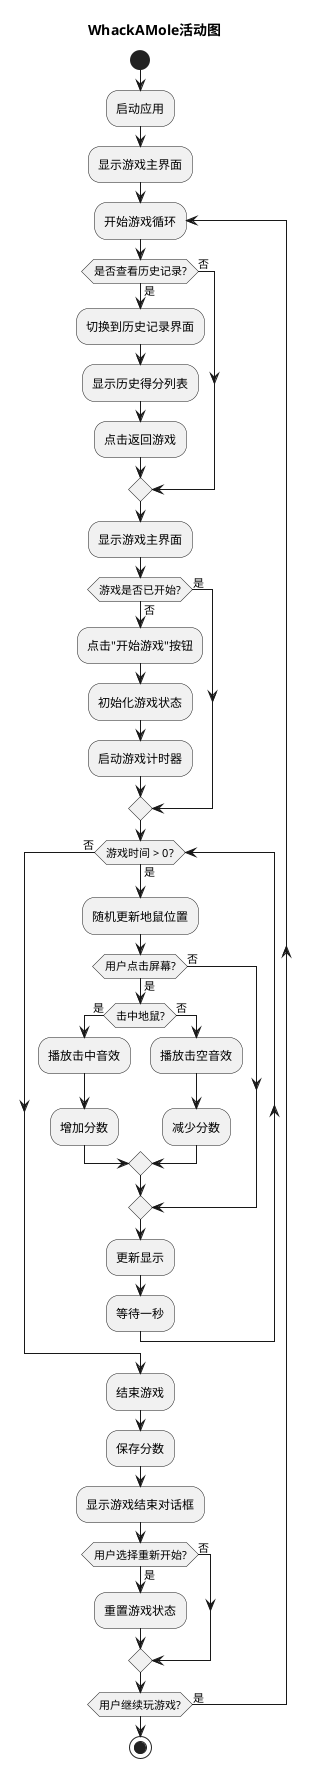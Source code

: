 @startuml

title WhackAMole活动图

start

:启动应用;

:显示游戏主界面;

repeat :开始游戏循环;
  if (是否查看历史记录?) then (是)
    :切换到历史记录界面;
    :显示历史得分列表;
    :点击返回游戏;
  else (否)
  endif
  
  :显示游戏主界面;
  
  if (游戏是否已开始?) then (否)
    :点击"开始游戏"按钮;
    :初始化游戏状态;
    :启动游戏计时器;
  else (是)
  endif
  
  while (游戏时间 > 0?) is (是)
    :随机更新地鼠位置;
    if (用户点击屏幕?) then (是)
      if (击中地鼠?) then (是)
        :播放击中音效;
        :增加分数;
      else (否)
        :播放击空音效;
        :减少分数;
      endif
    else (否)
    endif
    :更新显示;
    :等待一秒;
  endwhile (否)
  
  :结束游戏;
  :保存分数;
  :显示游戏结束对话框;
  
  if (用户选择重新开始?) then (是)
    :重置游戏状态;
  else (否)
  endif
  
repeat while (用户继续玩游戏?) is (是)

stop

@enduml 